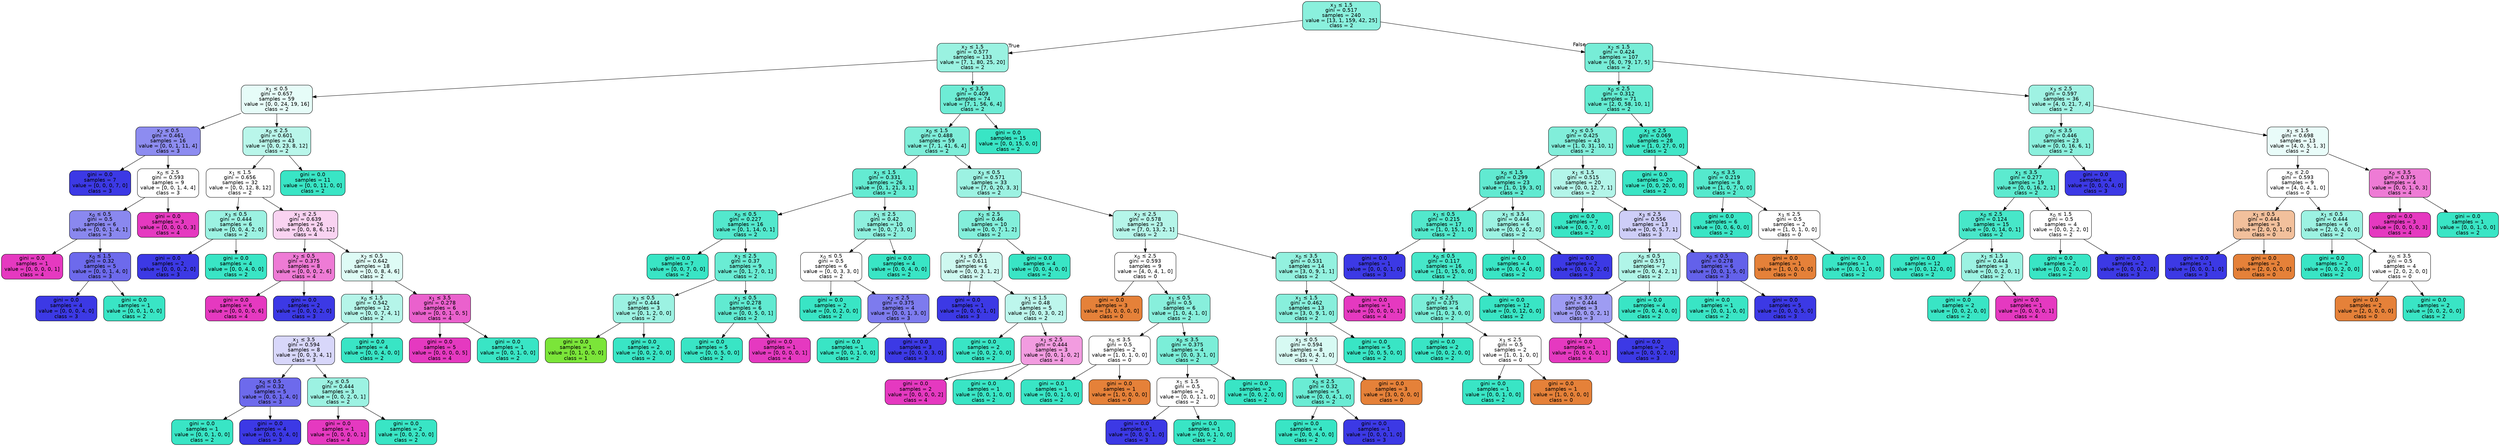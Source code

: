 digraph Tree {
node [shape=box, style="filled, rounded", color="black", fontname="helvetica"] ;
edge [fontname="helvetica"] ;
0 [label=<x<SUB>3</SUB> &le; 1.5<br/>gini = 0.517<br/>samples = 240<br/>value = [13, 1, 159, 42, 25]<br/>class = 2>, fillcolor="#8af0dd"] ;
1 [label=<x<SUB>2</SUB> &le; 1.5<br/>gini = 0.577<br/>samples = 133<br/>value = [7, 1, 80, 25, 20]<br/>class = 2>, fillcolor="#9af2e1"] ;
0 -> 1 [labeldistance=2.5, labelangle=45, headlabel="True"] ;
2 [label=<x<SUB>1</SUB> &le; 0.5<br/>gini = 0.657<br/>samples = 59<br/>value = [0, 0, 24, 19, 16]<br/>class = 2>, fillcolor="#e6fcf8"] ;
1 -> 2 ;
3 [label=<x<SUB>2</SUB> &le; 0.5<br/>gini = 0.461<br/>samples = 16<br/>value = [0, 0, 1, 11, 4]<br/>class = 3>, fillcolor="#8d8cf0"] ;
2 -> 3 ;
4 [label=<gini = 0.0<br/>samples = 7<br/>value = [0, 0, 0, 7, 0]<br/>class = 3>, fillcolor="#3c39e5"] ;
3 -> 4 ;
5 [label=<x<SUB>0</SUB> &le; 2.5<br/>gini = 0.593<br/>samples = 9<br/>value = [0, 0, 1, 4, 4]<br/>class = 3>, fillcolor="#ffffff"] ;
3 -> 5 ;
6 [label=<x<SUB>0</SUB> &le; 0.5<br/>gini = 0.5<br/>samples = 6<br/>value = [0, 0, 1, 4, 1]<br/>class = 3>, fillcolor="#8a88ef"] ;
5 -> 6 ;
7 [label=<gini = 0.0<br/>samples = 1<br/>value = [0, 0, 0, 0, 1]<br/>class = 4>, fillcolor="#e539c0"] ;
6 -> 7 ;
8 [label=<x<SUB>0</SUB> &le; 1.5<br/>gini = 0.32<br/>samples = 5<br/>value = [0, 0, 1, 4, 0]<br/>class = 3>, fillcolor="#6d6aec"] ;
6 -> 8 ;
9 [label=<gini = 0.0<br/>samples = 4<br/>value = [0, 0, 0, 4, 0]<br/>class = 3>, fillcolor="#3c39e5"] ;
8 -> 9 ;
10 [label=<gini = 0.0<br/>samples = 1<br/>value = [0, 0, 1, 0, 0]<br/>class = 2>, fillcolor="#39e5c5"] ;
8 -> 10 ;
11 [label=<gini = 0.0<br/>samples = 3<br/>value = [0, 0, 0, 0, 3]<br/>class = 4>, fillcolor="#e539c0"] ;
5 -> 11 ;
12 [label=<x<SUB>0</SUB> &le; 2.5<br/>gini = 0.601<br/>samples = 43<br/>value = [0, 0, 23, 8, 12]<br/>class = 2>, fillcolor="#b9f6ea"] ;
2 -> 12 ;
13 [label=<x<SUB>1</SUB> &le; 1.5<br/>gini = 0.656<br/>samples = 32<br/>value = [0, 0, 12, 8, 12]<br/>class = 2>, fillcolor="#ffffff"] ;
12 -> 13 ;
14 [label=<x<SUB>3</SUB> &le; 0.5<br/>gini = 0.444<br/>samples = 6<br/>value = [0, 0, 4, 2, 0]<br/>class = 2>, fillcolor="#9cf2e2"] ;
13 -> 14 ;
15 [label=<gini = 0.0<br/>samples = 2<br/>value = [0, 0, 0, 2, 0]<br/>class = 3>, fillcolor="#3c39e5"] ;
14 -> 15 ;
16 [label=<gini = 0.0<br/>samples = 4<br/>value = [0, 0, 4, 0, 0]<br/>class = 2>, fillcolor="#39e5c5"] ;
14 -> 16 ;
17 [label=<x<SUB>1</SUB> &le; 2.5<br/>gini = 0.639<br/>samples = 26<br/>value = [0, 0, 8, 6, 12]<br/>class = 4>, fillcolor="#f9d3f1"] ;
13 -> 17 ;
18 [label=<x<SUB>2</SUB> &le; 0.5<br/>gini = 0.375<br/>samples = 8<br/>value = [0, 0, 0, 2, 6]<br/>class = 4>, fillcolor="#ee7bd5"] ;
17 -> 18 ;
19 [label=<gini = 0.0<br/>samples = 6<br/>value = [0, 0, 0, 0, 6]<br/>class = 4>, fillcolor="#e539c0"] ;
18 -> 19 ;
20 [label=<gini = 0.0<br/>samples = 2<br/>value = [0, 0, 0, 2, 0]<br/>class = 3>, fillcolor="#3c39e5"] ;
18 -> 20 ;
21 [label=<x<SUB>2</SUB> &le; 0.5<br/>gini = 0.642<br/>samples = 18<br/>value = [0, 0, 8, 4, 6]<br/>class = 2>, fillcolor="#defbf5"] ;
17 -> 21 ;
22 [label=<x<SUB>0</SUB> &le; 1.5<br/>gini = 0.542<br/>samples = 12<br/>value = [0, 0, 7, 4, 1]<br/>class = 2>, fillcolor="#b5f5e9"] ;
21 -> 22 ;
23 [label=<x<SUB>1</SUB> &le; 3.5<br/>gini = 0.594<br/>samples = 8<br/>value = [0, 0, 3, 4, 1]<br/>class = 3>, fillcolor="#d8d7fa"] ;
22 -> 23 ;
24 [label=<x<SUB>0</SUB> &le; 0.5<br/>gini = 0.32<br/>samples = 5<br/>value = [0, 0, 1, 4, 0]<br/>class = 3>, fillcolor="#6d6aec"] ;
23 -> 24 ;
25 [label=<gini = 0.0<br/>samples = 1<br/>value = [0, 0, 1, 0, 0]<br/>class = 2>, fillcolor="#39e5c5"] ;
24 -> 25 ;
26 [label=<gini = 0.0<br/>samples = 4<br/>value = [0, 0, 0, 4, 0]<br/>class = 3>, fillcolor="#3c39e5"] ;
24 -> 26 ;
27 [label=<x<SUB>0</SUB> &le; 0.5<br/>gini = 0.444<br/>samples = 3<br/>value = [0, 0, 2, 0, 1]<br/>class = 2>, fillcolor="#9cf2e2"] ;
23 -> 27 ;
28 [label=<gini = 0.0<br/>samples = 1<br/>value = [0, 0, 0, 0, 1]<br/>class = 4>, fillcolor="#e539c0"] ;
27 -> 28 ;
29 [label=<gini = 0.0<br/>samples = 2<br/>value = [0, 0, 2, 0, 0]<br/>class = 2>, fillcolor="#39e5c5"] ;
27 -> 29 ;
30 [label=<gini = 0.0<br/>samples = 4<br/>value = [0, 0, 4, 0, 0]<br/>class = 2>, fillcolor="#39e5c5"] ;
22 -> 30 ;
31 [label=<x<SUB>1</SUB> &le; 3.5<br/>gini = 0.278<br/>samples = 6<br/>value = [0, 0, 1, 0, 5]<br/>class = 4>, fillcolor="#ea61cd"] ;
21 -> 31 ;
32 [label=<gini = 0.0<br/>samples = 5<br/>value = [0, 0, 0, 0, 5]<br/>class = 4>, fillcolor="#e539c0"] ;
31 -> 32 ;
33 [label=<gini = 0.0<br/>samples = 1<br/>value = [0, 0, 1, 0, 0]<br/>class = 2>, fillcolor="#39e5c5"] ;
31 -> 33 ;
34 [label=<gini = 0.0<br/>samples = 11<br/>value = [0, 0, 11, 0, 0]<br/>class = 2>, fillcolor="#39e5c5"] ;
12 -> 34 ;
35 [label=<x<SUB>1</SUB> &le; 3.5<br/>gini = 0.409<br/>samples = 74<br/>value = [7, 1, 56, 6, 4]<br/>class = 2>, fillcolor="#6eecd5"] ;
1 -> 35 ;
36 [label=<x<SUB>0</SUB> &le; 1.5<br/>gini = 0.488<br/>samples = 59<br/>value = [7, 1, 41, 6, 4]<br/>class = 2>, fillcolor="#7eeed9"] ;
35 -> 36 ;
37 [label=<x<SUB>1</SUB> &le; 1.5<br/>gini = 0.331<br/>samples = 26<br/>value = [0, 1, 21, 3, 1]<br/>class = 2>, fillcolor="#64ebd2"] ;
36 -> 37 ;
38 [label=<x<SUB>0</SUB> &le; 0.5<br/>gini = 0.227<br/>samples = 16<br/>value = [0, 1, 14, 0, 1]<br/>class = 2>, fillcolor="#53e8cd"] ;
37 -> 38 ;
39 [label=<gini = 0.0<br/>samples = 7<br/>value = [0, 0, 7, 0, 0]<br/>class = 2>, fillcolor="#39e5c5"] ;
38 -> 39 ;
40 [label=<x<SUB>2</SUB> &le; 2.5<br/>gini = 0.37<br/>samples = 9<br/>value = [0, 1, 7, 0, 1]<br/>class = 2>, fillcolor="#6aecd4"] ;
38 -> 40 ;
41 [label=<x<SUB>3</SUB> &le; 0.5<br/>gini = 0.444<br/>samples = 3<br/>value = [0, 1, 2, 0, 0]<br/>class = 2>, fillcolor="#9cf2e2"] ;
40 -> 41 ;
42 [label=<gini = 0.0<br/>samples = 1<br/>value = [0, 1, 0, 0, 0]<br/>class = 1>, fillcolor="#7be539"] ;
41 -> 42 ;
43 [label=<gini = 0.0<br/>samples = 2<br/>value = [0, 0, 2, 0, 0]<br/>class = 2>, fillcolor="#39e5c5"] ;
41 -> 43 ;
44 [label=<x<SUB>1</SUB> &le; 0.5<br/>gini = 0.278<br/>samples = 6<br/>value = [0, 0, 5, 0, 1]<br/>class = 2>, fillcolor="#61ead1"] ;
40 -> 44 ;
45 [label=<gini = 0.0<br/>samples = 5<br/>value = [0, 0, 5, 0, 0]<br/>class = 2>, fillcolor="#39e5c5"] ;
44 -> 45 ;
46 [label=<gini = 0.0<br/>samples = 1<br/>value = [0, 0, 0, 0, 1]<br/>class = 4>, fillcolor="#e539c0"] ;
44 -> 46 ;
47 [label=<x<SUB>1</SUB> &le; 2.5<br/>gini = 0.42<br/>samples = 10<br/>value = [0, 0, 7, 3, 0]<br/>class = 2>, fillcolor="#8ef0de"] ;
37 -> 47 ;
48 [label=<x<SUB>0</SUB> &le; 0.5<br/>gini = 0.5<br/>samples = 6<br/>value = [0, 0, 3, 3, 0]<br/>class = 2>, fillcolor="#ffffff"] ;
47 -> 48 ;
49 [label=<gini = 0.0<br/>samples = 2<br/>value = [0, 0, 2, 0, 0]<br/>class = 2>, fillcolor="#39e5c5"] ;
48 -> 49 ;
50 [label=<x<SUB>2</SUB> &le; 2.5<br/>gini = 0.375<br/>samples = 4<br/>value = [0, 0, 1, 3, 0]<br/>class = 3>, fillcolor="#7d7bee"] ;
48 -> 50 ;
51 [label=<gini = 0.0<br/>samples = 1<br/>value = [0, 0, 1, 0, 0]<br/>class = 2>, fillcolor="#39e5c5"] ;
50 -> 51 ;
52 [label=<gini = 0.0<br/>samples = 3<br/>value = [0, 0, 0, 3, 0]<br/>class = 3>, fillcolor="#3c39e5"] ;
50 -> 52 ;
53 [label=<gini = 0.0<br/>samples = 4<br/>value = [0, 0, 4, 0, 0]<br/>class = 2>, fillcolor="#39e5c5"] ;
47 -> 53 ;
54 [label=<x<SUB>3</SUB> &le; 0.5<br/>gini = 0.571<br/>samples = 33<br/>value = [7, 0, 20, 3, 3]<br/>class = 2>, fillcolor="#9cf2e2"] ;
36 -> 54 ;
55 [label=<x<SUB>2</SUB> &le; 2.5<br/>gini = 0.46<br/>samples = 10<br/>value = [0, 0, 7, 1, 2]<br/>class = 2>, fillcolor="#83efdb"] ;
54 -> 55 ;
56 [label=<x<SUB>1</SUB> &le; 0.5<br/>gini = 0.611<br/>samples = 6<br/>value = [0, 0, 3, 1, 2]<br/>class = 2>, fillcolor="#cef8f0"] ;
55 -> 56 ;
57 [label=<gini = 0.0<br/>samples = 1<br/>value = [0, 0, 0, 1, 0]<br/>class = 3>, fillcolor="#3c39e5"] ;
56 -> 57 ;
58 [label=<x<SUB>1</SUB> &le; 1.5<br/>gini = 0.48<br/>samples = 5<br/>value = [0, 0, 3, 0, 2]<br/>class = 2>, fillcolor="#bdf6ec"] ;
56 -> 58 ;
59 [label=<gini = 0.0<br/>samples = 2<br/>value = [0, 0, 2, 0, 0]<br/>class = 2>, fillcolor="#39e5c5"] ;
58 -> 59 ;
60 [label=<x<SUB>1</SUB> &le; 2.5<br/>gini = 0.444<br/>samples = 3<br/>value = [0, 0, 1, 0, 2]<br/>class = 4>, fillcolor="#f29ce0"] ;
58 -> 60 ;
61 [label=<gini = 0.0<br/>samples = 2<br/>value = [0, 0, 0, 0, 2]<br/>class = 4>, fillcolor="#e539c0"] ;
60 -> 61 ;
62 [label=<gini = 0.0<br/>samples = 1<br/>value = [0, 0, 1, 0, 0]<br/>class = 2>, fillcolor="#39e5c5"] ;
60 -> 62 ;
63 [label=<gini = 0.0<br/>samples = 4<br/>value = [0, 0, 4, 0, 0]<br/>class = 2>, fillcolor="#39e5c5"] ;
55 -> 63 ;
64 [label=<x<SUB>2</SUB> &le; 2.5<br/>gini = 0.578<br/>samples = 23<br/>value = [7, 0, 13, 2, 1]<br/>class = 2>, fillcolor="#b5f5e9"] ;
54 -> 64 ;
65 [label=<x<SUB>0</SUB> &le; 2.5<br/>gini = 0.593<br/>samples = 9<br/>value = [4, 0, 4, 1, 0]<br/>class = 0>, fillcolor="#ffffff"] ;
64 -> 65 ;
66 [label=<gini = 0.0<br/>samples = 3<br/>value = [3, 0, 0, 0, 0]<br/>class = 0>, fillcolor="#e58139"] ;
65 -> 66 ;
67 [label=<x<SUB>1</SUB> &le; 0.5<br/>gini = 0.5<br/>samples = 6<br/>value = [1, 0, 4, 1, 0]<br/>class = 2>, fillcolor="#88efdc"] ;
65 -> 67 ;
68 [label=<x<SUB>0</SUB> &le; 3.5<br/>gini = 0.5<br/>samples = 2<br/>value = [1, 0, 1, 0, 0]<br/>class = 0>, fillcolor="#ffffff"] ;
67 -> 68 ;
69 [label=<gini = 0.0<br/>samples = 1<br/>value = [0, 0, 1, 0, 0]<br/>class = 2>, fillcolor="#39e5c5"] ;
68 -> 69 ;
70 [label=<gini = 0.0<br/>samples = 1<br/>value = [1, 0, 0, 0, 0]<br/>class = 0>, fillcolor="#e58139"] ;
68 -> 70 ;
71 [label=<x<SUB>0</SUB> &le; 3.5<br/>gini = 0.375<br/>samples = 4<br/>value = [0, 0, 3, 1, 0]<br/>class = 2>, fillcolor="#7beed8"] ;
67 -> 71 ;
72 [label=<x<SUB>1</SUB> &le; 1.5<br/>gini = 0.5<br/>samples = 2<br/>value = [0, 0, 1, 1, 0]<br/>class = 2>, fillcolor="#ffffff"] ;
71 -> 72 ;
73 [label=<gini = 0.0<br/>samples = 1<br/>value = [0, 0, 0, 1, 0]<br/>class = 3>, fillcolor="#3c39e5"] ;
72 -> 73 ;
74 [label=<gini = 0.0<br/>samples = 1<br/>value = [0, 0, 1, 0, 0]<br/>class = 2>, fillcolor="#39e5c5"] ;
72 -> 74 ;
75 [label=<gini = 0.0<br/>samples = 2<br/>value = [0, 0, 2, 0, 0]<br/>class = 2>, fillcolor="#39e5c5"] ;
71 -> 75 ;
76 [label=<x<SUB>0</SUB> &le; 3.5<br/>gini = 0.531<br/>samples = 14<br/>value = [3, 0, 9, 1, 1]<br/>class = 2>, fillcolor="#93f1df"] ;
64 -> 76 ;
77 [label=<x<SUB>1</SUB> &le; 1.5<br/>gini = 0.462<br/>samples = 13<br/>value = [3, 0, 9, 1, 0]<br/>class = 2>, fillcolor="#88efdc"] ;
76 -> 77 ;
78 [label=<x<SUB>1</SUB> &le; 0.5<br/>gini = 0.594<br/>samples = 8<br/>value = [3, 0, 4, 1, 0]<br/>class = 2>, fillcolor="#d7faf3"] ;
77 -> 78 ;
79 [label=<x<SUB>0</SUB> &le; 2.5<br/>gini = 0.32<br/>samples = 5<br/>value = [0, 0, 4, 1, 0]<br/>class = 2>, fillcolor="#6aecd4"] ;
78 -> 79 ;
80 [label=<gini = 0.0<br/>samples = 4<br/>value = [0, 0, 4, 0, 0]<br/>class = 2>, fillcolor="#39e5c5"] ;
79 -> 80 ;
81 [label=<gini = 0.0<br/>samples = 1<br/>value = [0, 0, 0, 1, 0]<br/>class = 3>, fillcolor="#3c39e5"] ;
79 -> 81 ;
82 [label=<gini = 0.0<br/>samples = 3<br/>value = [3, 0, 0, 0, 0]<br/>class = 0>, fillcolor="#e58139"] ;
78 -> 82 ;
83 [label=<gini = 0.0<br/>samples = 5<br/>value = [0, 0, 5, 0, 0]<br/>class = 2>, fillcolor="#39e5c5"] ;
77 -> 83 ;
84 [label=<gini = 0.0<br/>samples = 1<br/>value = [0, 0, 0, 0, 1]<br/>class = 4>, fillcolor="#e539c0"] ;
76 -> 84 ;
85 [label=<gini = 0.0<br/>samples = 15<br/>value = [0, 0, 15, 0, 0]<br/>class = 2>, fillcolor="#39e5c5"] ;
35 -> 85 ;
86 [label=<x<SUB>2</SUB> &le; 1.5<br/>gini = 0.424<br/>samples = 107<br/>value = [6, 0, 79, 17, 5]<br/>class = 2>, fillcolor="#77edd7"] ;
0 -> 86 [labeldistance=2.5, labelangle=-45, headlabel="False"] ;
87 [label=<x<SUB>0</SUB> &le; 2.5<br/>gini = 0.312<br/>samples = 71<br/>value = [2, 0, 58, 10, 1]<br/>class = 2>, fillcolor="#63ebd1"] ;
86 -> 87 ;
88 [label=<x<SUB>2</SUB> &le; 0.5<br/>gini = 0.425<br/>samples = 43<br/>value = [1, 0, 31, 10, 1]<br/>class = 2>, fillcolor="#81eeda"] ;
87 -> 88 ;
89 [label=<x<SUB>0</SUB> &le; 1.5<br/>gini = 0.299<br/>samples = 23<br/>value = [1, 0, 19, 3, 0]<br/>class = 2>, fillcolor="#61ead1"] ;
88 -> 89 ;
90 [label=<x<SUB>1</SUB> &le; 0.5<br/>gini = 0.215<br/>samples = 17<br/>value = [1, 0, 15, 1, 0]<br/>class = 2>, fillcolor="#52e8cc"] ;
89 -> 90 ;
91 [label=<gini = 0.0<br/>samples = 1<br/>value = [0, 0, 0, 1, 0]<br/>class = 3>, fillcolor="#3c39e5"] ;
90 -> 91 ;
92 [label=<x<SUB>0</SUB> &le; 0.5<br/>gini = 0.117<br/>samples = 16<br/>value = [1, 0, 15, 0, 0]<br/>class = 2>, fillcolor="#46e7c9"] ;
90 -> 92 ;
93 [label=<x<SUB>1</SUB> &le; 2.5<br/>gini = 0.375<br/>samples = 4<br/>value = [1, 0, 3, 0, 0]<br/>class = 2>, fillcolor="#7beed8"] ;
92 -> 93 ;
94 [label=<gini = 0.0<br/>samples = 2<br/>value = [0, 0, 2, 0, 0]<br/>class = 2>, fillcolor="#39e5c5"] ;
93 -> 94 ;
95 [label=<x<SUB>3</SUB> &le; 2.5<br/>gini = 0.5<br/>samples = 2<br/>value = [1, 0, 1, 0, 0]<br/>class = 0>, fillcolor="#ffffff"] ;
93 -> 95 ;
96 [label=<gini = 0.0<br/>samples = 1<br/>value = [0, 0, 1, 0, 0]<br/>class = 2>, fillcolor="#39e5c5"] ;
95 -> 96 ;
97 [label=<gini = 0.0<br/>samples = 1<br/>value = [1, 0, 0, 0, 0]<br/>class = 0>, fillcolor="#e58139"] ;
95 -> 97 ;
98 [label=<gini = 0.0<br/>samples = 12<br/>value = [0, 0, 12, 0, 0]<br/>class = 2>, fillcolor="#39e5c5"] ;
92 -> 98 ;
99 [label=<x<SUB>1</SUB> &le; 3.5<br/>gini = 0.444<br/>samples = 6<br/>value = [0, 0, 4, 2, 0]<br/>class = 2>, fillcolor="#9cf2e2"] ;
89 -> 99 ;
100 [label=<gini = 0.0<br/>samples = 4<br/>value = [0, 0, 4, 0, 0]<br/>class = 2>, fillcolor="#39e5c5"] ;
99 -> 100 ;
101 [label=<gini = 0.0<br/>samples = 2<br/>value = [0, 0, 0, 2, 0]<br/>class = 3>, fillcolor="#3c39e5"] ;
99 -> 101 ;
102 [label=<x<SUB>1</SUB> &le; 1.5<br/>gini = 0.515<br/>samples = 20<br/>value = [0, 0, 12, 7, 1]<br/>class = 2>, fillcolor="#b3f5e9"] ;
88 -> 102 ;
103 [label=<gini = 0.0<br/>samples = 7<br/>value = [0, 0, 7, 0, 0]<br/>class = 2>, fillcolor="#39e5c5"] ;
102 -> 103 ;
104 [label=<x<SUB>3</SUB> &le; 2.5<br/>gini = 0.556<br/>samples = 13<br/>value = [0, 0, 5, 7, 1]<br/>class = 3>, fillcolor="#cecef8"] ;
102 -> 104 ;
105 [label=<x<SUB>0</SUB> &le; 0.5<br/>gini = 0.571<br/>samples = 7<br/>value = [0, 0, 4, 2, 1]<br/>class = 2>, fillcolor="#b0f5e8"] ;
104 -> 105 ;
106 [label=<x<SUB>1</SUB> &le; 3.0<br/>gini = 0.444<br/>samples = 3<br/>value = [0, 0, 0, 2, 1]<br/>class = 3>, fillcolor="#9e9cf2"] ;
105 -> 106 ;
107 [label=<gini = 0.0<br/>samples = 1<br/>value = [0, 0, 0, 0, 1]<br/>class = 4>, fillcolor="#e539c0"] ;
106 -> 107 ;
108 [label=<gini = 0.0<br/>samples = 2<br/>value = [0, 0, 0, 2, 0]<br/>class = 3>, fillcolor="#3c39e5"] ;
106 -> 108 ;
109 [label=<gini = 0.0<br/>samples = 4<br/>value = [0, 0, 4, 0, 0]<br/>class = 2>, fillcolor="#39e5c5"] ;
105 -> 109 ;
110 [label=<x<SUB>0</SUB> &le; 0.5<br/>gini = 0.278<br/>samples = 6<br/>value = [0, 0, 1, 5, 0]<br/>class = 3>, fillcolor="#6361ea"] ;
104 -> 110 ;
111 [label=<gini = 0.0<br/>samples = 1<br/>value = [0, 0, 1, 0, 0]<br/>class = 2>, fillcolor="#39e5c5"] ;
110 -> 111 ;
112 [label=<gini = 0.0<br/>samples = 5<br/>value = [0, 0, 0, 5, 0]<br/>class = 3>, fillcolor="#3c39e5"] ;
110 -> 112 ;
113 [label=<x<SUB>1</SUB> &le; 2.5<br/>gini = 0.069<br/>samples = 28<br/>value = [1, 0, 27, 0, 0]<br/>class = 2>, fillcolor="#40e6c7"] ;
87 -> 113 ;
114 [label=<gini = 0.0<br/>samples = 20<br/>value = [0, 0, 20, 0, 0]<br/>class = 2>, fillcolor="#39e5c5"] ;
113 -> 114 ;
115 [label=<x<SUB>0</SUB> &le; 3.5<br/>gini = 0.219<br/>samples = 8<br/>value = [1, 0, 7, 0, 0]<br/>class = 2>, fillcolor="#55e9cd"] ;
113 -> 115 ;
116 [label=<gini = 0.0<br/>samples = 6<br/>value = [0, 0, 6, 0, 0]<br/>class = 2>, fillcolor="#39e5c5"] ;
115 -> 116 ;
117 [label=<x<SUB>3</SUB> &le; 2.5<br/>gini = 0.5<br/>samples = 2<br/>value = [1, 0, 1, 0, 0]<br/>class = 0>, fillcolor="#ffffff"] ;
115 -> 117 ;
118 [label=<gini = 0.0<br/>samples = 1<br/>value = [1, 0, 0, 0, 0]<br/>class = 0>, fillcolor="#e58139"] ;
117 -> 118 ;
119 [label=<gini = 0.0<br/>samples = 1<br/>value = [0, 0, 1, 0, 0]<br/>class = 2>, fillcolor="#39e5c5"] ;
117 -> 119 ;
120 [label=<x<SUB>3</SUB> &le; 2.5<br/>gini = 0.597<br/>samples = 36<br/>value = [4, 0, 21, 7, 4]<br/>class = 2>, fillcolor="#9ff2e3"] ;
86 -> 120 ;
121 [label=<x<SUB>0</SUB> &le; 3.5<br/>gini = 0.446<br/>samples = 23<br/>value = [0, 0, 16, 6, 1]<br/>class = 2>, fillcolor="#8bf0dd"] ;
120 -> 121 ;
122 [label=<x<SUB>1</SUB> &le; 3.5<br/>gini = 0.277<br/>samples = 19<br/>value = [0, 0, 16, 2, 1]<br/>class = 2>, fillcolor="#5ceacf"] ;
121 -> 122 ;
123 [label=<x<SUB>0</SUB> &le; 2.5<br/>gini = 0.124<br/>samples = 15<br/>value = [0, 0, 14, 0, 1]<br/>class = 2>, fillcolor="#47e7c9"] ;
122 -> 123 ;
124 [label=<gini = 0.0<br/>samples = 12<br/>value = [0, 0, 12, 0, 0]<br/>class = 2>, fillcolor="#39e5c5"] ;
123 -> 124 ;
125 [label=<x<SUB>1</SUB> &le; 1.5<br/>gini = 0.444<br/>samples = 3<br/>value = [0, 0, 2, 0, 1]<br/>class = 2>, fillcolor="#9cf2e2"] ;
123 -> 125 ;
126 [label=<gini = 0.0<br/>samples = 2<br/>value = [0, 0, 2, 0, 0]<br/>class = 2>, fillcolor="#39e5c5"] ;
125 -> 126 ;
127 [label=<gini = 0.0<br/>samples = 1<br/>value = [0, 0, 0, 0, 1]<br/>class = 4>, fillcolor="#e539c0"] ;
125 -> 127 ;
128 [label=<x<SUB>0</SUB> &le; 1.5<br/>gini = 0.5<br/>samples = 4<br/>value = [0, 0, 2, 2, 0]<br/>class = 2>, fillcolor="#ffffff"] ;
122 -> 128 ;
129 [label=<gini = 0.0<br/>samples = 2<br/>value = [0, 0, 2, 0, 0]<br/>class = 2>, fillcolor="#39e5c5"] ;
128 -> 129 ;
130 [label=<gini = 0.0<br/>samples = 2<br/>value = [0, 0, 0, 2, 0]<br/>class = 3>, fillcolor="#3c39e5"] ;
128 -> 130 ;
131 [label=<gini = 0.0<br/>samples = 4<br/>value = [0, 0, 0, 4, 0]<br/>class = 3>, fillcolor="#3c39e5"] ;
121 -> 131 ;
132 [label=<x<SUB>1</SUB> &le; 1.5<br/>gini = 0.698<br/>samples = 13<br/>value = [4, 0, 5, 1, 3]<br/>class = 2>, fillcolor="#e9fcf9"] ;
120 -> 132 ;
133 [label=<x<SUB>0</SUB> &le; 2.0<br/>gini = 0.593<br/>samples = 9<br/>value = [4, 0, 4, 1, 0]<br/>class = 0>, fillcolor="#ffffff"] ;
132 -> 133 ;
134 [label=<x<SUB>1</SUB> &le; 0.5<br/>gini = 0.444<br/>samples = 3<br/>value = [2, 0, 0, 1, 0]<br/>class = 0>, fillcolor="#f2c09c"] ;
133 -> 134 ;
135 [label=<gini = 0.0<br/>samples = 1<br/>value = [0, 0, 0, 1, 0]<br/>class = 3>, fillcolor="#3c39e5"] ;
134 -> 135 ;
136 [label=<gini = 0.0<br/>samples = 2<br/>value = [2, 0, 0, 0, 0]<br/>class = 0>, fillcolor="#e58139"] ;
134 -> 136 ;
137 [label=<x<SUB>1</SUB> &le; 0.5<br/>gini = 0.444<br/>samples = 6<br/>value = [2, 0, 4, 0, 0]<br/>class = 2>, fillcolor="#9cf2e2"] ;
133 -> 137 ;
138 [label=<gini = 0.0<br/>samples = 2<br/>value = [0, 0, 2, 0, 0]<br/>class = 2>, fillcolor="#39e5c5"] ;
137 -> 138 ;
139 [label=<x<SUB>0</SUB> &le; 3.5<br/>gini = 0.5<br/>samples = 4<br/>value = [2, 0, 2, 0, 0]<br/>class = 0>, fillcolor="#ffffff"] ;
137 -> 139 ;
140 [label=<gini = 0.0<br/>samples = 2<br/>value = [2, 0, 0, 0, 0]<br/>class = 0>, fillcolor="#e58139"] ;
139 -> 140 ;
141 [label=<gini = 0.0<br/>samples = 2<br/>value = [0, 0, 2, 0, 0]<br/>class = 2>, fillcolor="#39e5c5"] ;
139 -> 141 ;
142 [label=<x<SUB>0</SUB> &le; 3.5<br/>gini = 0.375<br/>samples = 4<br/>value = [0, 0, 1, 0, 3]<br/>class = 4>, fillcolor="#ee7bd5"] ;
132 -> 142 ;
143 [label=<gini = 0.0<br/>samples = 3<br/>value = [0, 0, 0, 0, 3]<br/>class = 4>, fillcolor="#e539c0"] ;
142 -> 143 ;
144 [label=<gini = 0.0<br/>samples = 1<br/>value = [0, 0, 1, 0, 0]<br/>class = 2>, fillcolor="#39e5c5"] ;
142 -> 144 ;
}